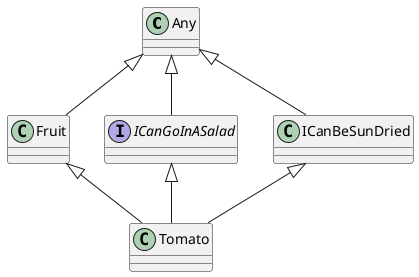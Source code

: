 @startuml

Any <|-- Fruit
interface ICanGoInASalad
interface ICanGoInASalad
Any <|-- ICanGoInASalad
Any <|-- ICanBeSunDried
Fruit <|-- Tomato
ICanGoInASalad <|-- Tomato
ICanBeSunDried <|-- Tomato

@enduml
